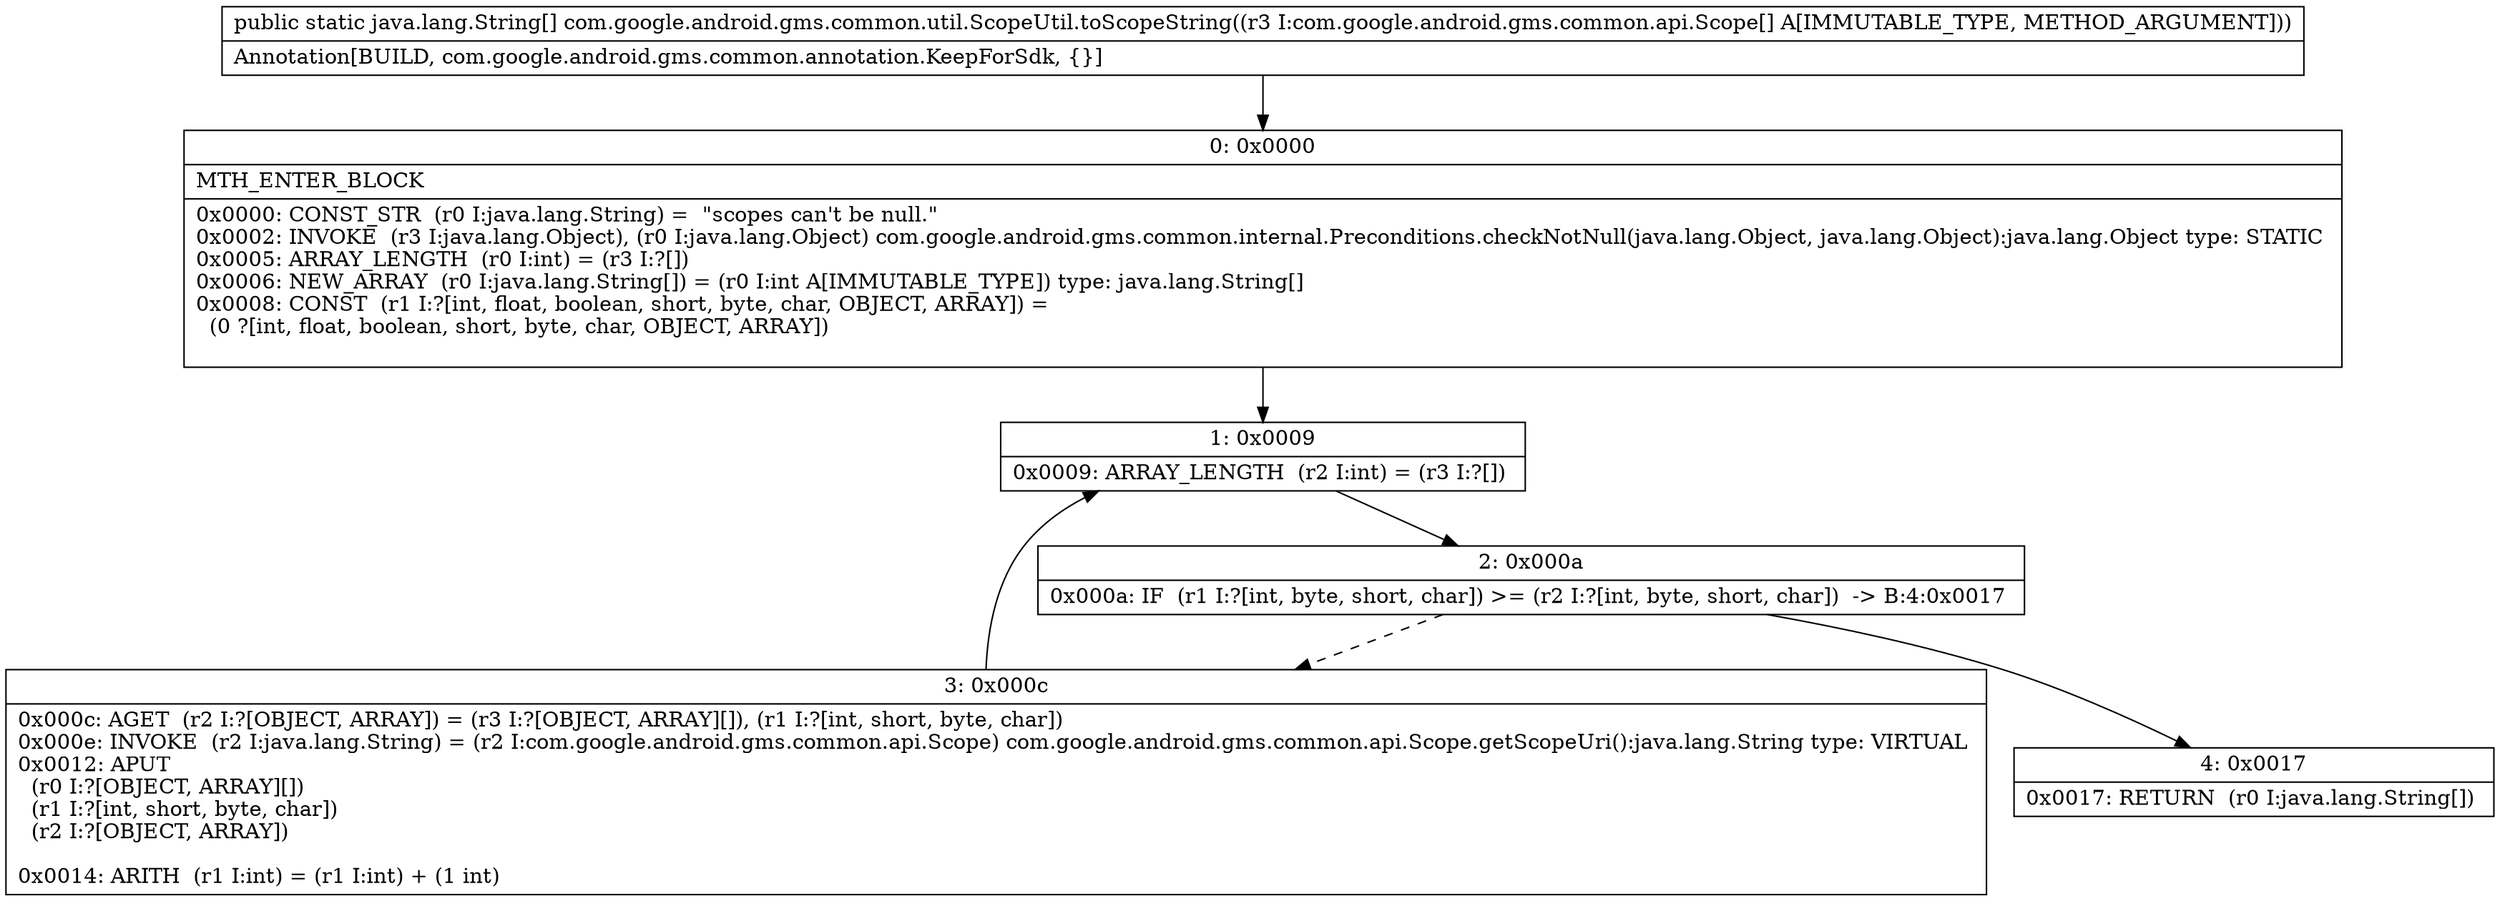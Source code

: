 digraph "CFG forcom.google.android.gms.common.util.ScopeUtil.toScopeString([Lcom\/google\/android\/gms\/common\/api\/Scope;)[Ljava\/lang\/String;" {
Node_0 [shape=record,label="{0\:\ 0x0000|MTH_ENTER_BLOCK\l|0x0000: CONST_STR  (r0 I:java.lang.String) =  \"scopes can't be null.\" \l0x0002: INVOKE  (r3 I:java.lang.Object), (r0 I:java.lang.Object) com.google.android.gms.common.internal.Preconditions.checkNotNull(java.lang.Object, java.lang.Object):java.lang.Object type: STATIC \l0x0005: ARRAY_LENGTH  (r0 I:int) = (r3 I:?[]) \l0x0006: NEW_ARRAY  (r0 I:java.lang.String[]) = (r0 I:int A[IMMUTABLE_TYPE]) type: java.lang.String[] \l0x0008: CONST  (r1 I:?[int, float, boolean, short, byte, char, OBJECT, ARRAY]) = \l  (0 ?[int, float, boolean, short, byte, char, OBJECT, ARRAY])\l \l}"];
Node_1 [shape=record,label="{1\:\ 0x0009|0x0009: ARRAY_LENGTH  (r2 I:int) = (r3 I:?[]) \l}"];
Node_2 [shape=record,label="{2\:\ 0x000a|0x000a: IF  (r1 I:?[int, byte, short, char]) \>= (r2 I:?[int, byte, short, char])  \-\> B:4:0x0017 \l}"];
Node_3 [shape=record,label="{3\:\ 0x000c|0x000c: AGET  (r2 I:?[OBJECT, ARRAY]) = (r3 I:?[OBJECT, ARRAY][]), (r1 I:?[int, short, byte, char]) \l0x000e: INVOKE  (r2 I:java.lang.String) = (r2 I:com.google.android.gms.common.api.Scope) com.google.android.gms.common.api.Scope.getScopeUri():java.lang.String type: VIRTUAL \l0x0012: APUT  \l  (r0 I:?[OBJECT, ARRAY][])\l  (r1 I:?[int, short, byte, char])\l  (r2 I:?[OBJECT, ARRAY])\l \l0x0014: ARITH  (r1 I:int) = (r1 I:int) + (1 int) \l}"];
Node_4 [shape=record,label="{4\:\ 0x0017|0x0017: RETURN  (r0 I:java.lang.String[]) \l}"];
MethodNode[shape=record,label="{public static java.lang.String[] com.google.android.gms.common.util.ScopeUtil.toScopeString((r3 I:com.google.android.gms.common.api.Scope[] A[IMMUTABLE_TYPE, METHOD_ARGUMENT]))  | Annotation[BUILD, com.google.android.gms.common.annotation.KeepForSdk, \{\}]\l}"];
MethodNode -> Node_0;
Node_0 -> Node_1;
Node_1 -> Node_2;
Node_2 -> Node_3[style=dashed];
Node_2 -> Node_4;
Node_3 -> Node_1;
}

